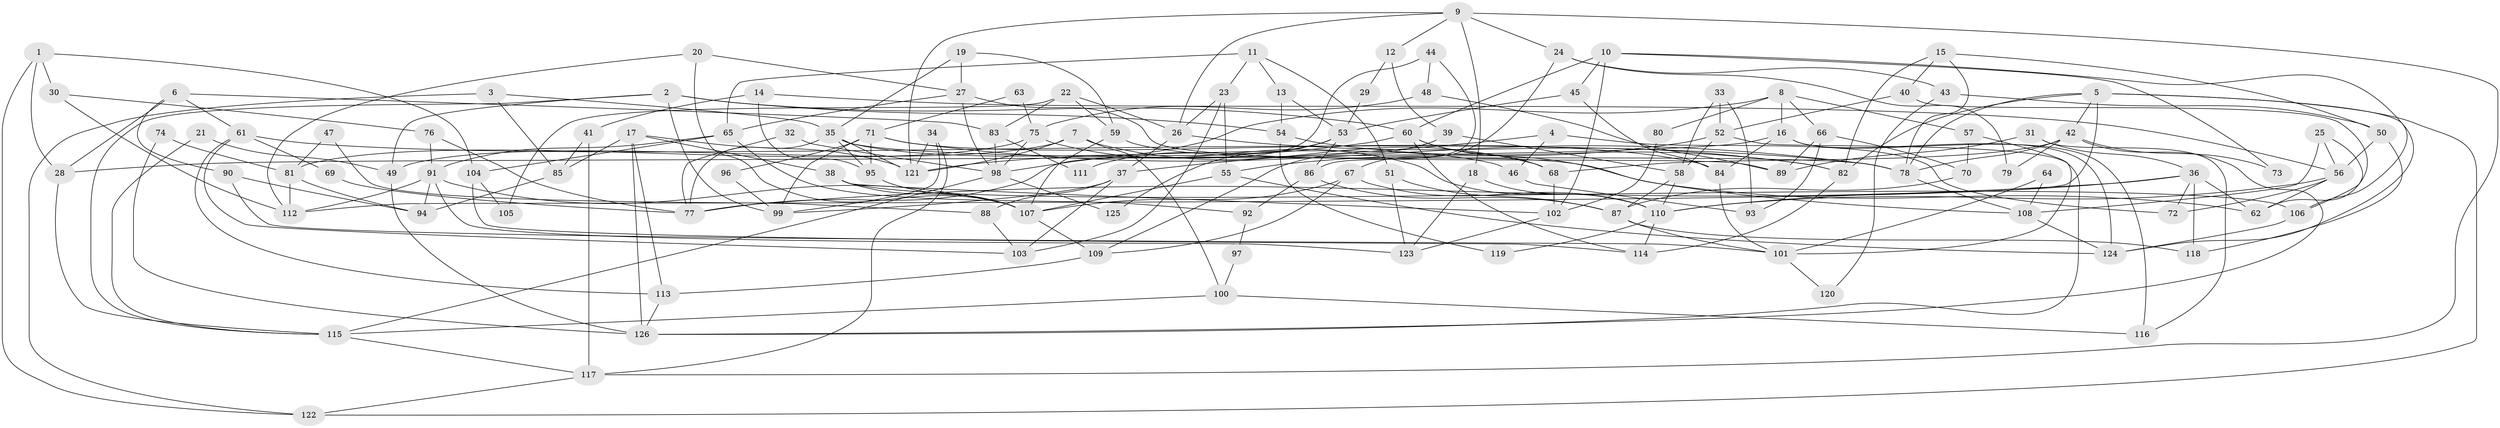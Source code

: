 // coarse degree distribution, {2: 0.24324324324324326, 5: 0.16216216216216217, 8: 0.05405405405405406, 3: 0.10810810810810811, 4: 0.1891891891891892, 7: 0.08108108108108109, 13: 0.08108108108108109, 15: 0.05405405405405406, 6: 0.02702702702702703}
// Generated by graph-tools (version 1.1) at 2025/52/03/04/25 21:52:15]
// undirected, 126 vertices, 252 edges
graph export_dot {
graph [start="1"]
  node [color=gray90,style=filled];
  1;
  2;
  3;
  4;
  5;
  6;
  7;
  8;
  9;
  10;
  11;
  12;
  13;
  14;
  15;
  16;
  17;
  18;
  19;
  20;
  21;
  22;
  23;
  24;
  25;
  26;
  27;
  28;
  29;
  30;
  31;
  32;
  33;
  34;
  35;
  36;
  37;
  38;
  39;
  40;
  41;
  42;
  43;
  44;
  45;
  46;
  47;
  48;
  49;
  50;
  51;
  52;
  53;
  54;
  55;
  56;
  57;
  58;
  59;
  60;
  61;
  62;
  63;
  64;
  65;
  66;
  67;
  68;
  69;
  70;
  71;
  72;
  73;
  74;
  75;
  76;
  77;
  78;
  79;
  80;
  81;
  82;
  83;
  84;
  85;
  86;
  87;
  88;
  89;
  90;
  91;
  92;
  93;
  94;
  95;
  96;
  97;
  98;
  99;
  100;
  101;
  102;
  103;
  104;
  105;
  106;
  107;
  108;
  109;
  110;
  111;
  112;
  113;
  114;
  115;
  116;
  117;
  118;
  119;
  120;
  121;
  122;
  123;
  124;
  125;
  126;
  1 -- 28;
  1 -- 104;
  1 -- 30;
  1 -- 122;
  2 -- 60;
  2 -- 115;
  2 -- 49;
  2 -- 54;
  2 -- 99;
  3 -- 35;
  3 -- 122;
  3 -- 85;
  4 -- 72;
  4 -- 37;
  4 -- 46;
  5 -- 122;
  5 -- 124;
  5 -- 42;
  5 -- 78;
  5 -- 82;
  5 -- 112;
  6 -- 61;
  6 -- 83;
  6 -- 28;
  6 -- 90;
  7 -- 68;
  7 -- 49;
  7 -- 100;
  7 -- 121;
  8 -- 16;
  8 -- 57;
  8 -- 66;
  8 -- 80;
  8 -- 98;
  9 -- 121;
  9 -- 18;
  9 -- 12;
  9 -- 24;
  9 -- 26;
  9 -- 117;
  10 -- 60;
  10 -- 106;
  10 -- 45;
  10 -- 73;
  10 -- 102;
  11 -- 23;
  11 -- 51;
  11 -- 13;
  11 -- 65;
  12 -- 39;
  12 -- 29;
  13 -- 54;
  13 -- 53;
  14 -- 95;
  14 -- 41;
  14 -- 56;
  15 -- 50;
  15 -- 78;
  15 -- 40;
  15 -- 82;
  16 -- 124;
  16 -- 28;
  16 -- 84;
  16 -- 116;
  17 -- 121;
  17 -- 38;
  17 -- 85;
  17 -- 113;
  17 -- 126;
  18 -- 110;
  18 -- 123;
  19 -- 27;
  19 -- 35;
  19 -- 59;
  20 -- 107;
  20 -- 112;
  20 -- 27;
  21 -- 49;
  21 -- 115;
  22 -- 59;
  22 -- 26;
  22 -- 83;
  22 -- 105;
  23 -- 26;
  23 -- 103;
  23 -- 55;
  24 -- 67;
  24 -- 43;
  24 -- 79;
  25 -- 56;
  25 -- 108;
  25 -- 106;
  26 -- 82;
  26 -- 37;
  27 -- 65;
  27 -- 89;
  27 -- 98;
  28 -- 115;
  29 -- 53;
  30 -- 112;
  30 -- 76;
  31 -- 89;
  31 -- 36;
  31 -- 116;
  32 -- 98;
  32 -- 77;
  33 -- 52;
  33 -- 58;
  33 -- 93;
  34 -- 117;
  34 -- 121;
  34 -- 99;
  35 -- 95;
  35 -- 77;
  35 -- 46;
  35 -- 78;
  35 -- 121;
  36 -- 62;
  36 -- 110;
  36 -- 72;
  36 -- 77;
  36 -- 118;
  37 -- 99;
  37 -- 88;
  37 -- 103;
  38 -- 107;
  38 -- 102;
  38 -- 106;
  39 -- 109;
  39 -- 58;
  40 -- 52;
  40 -- 62;
  41 -- 85;
  41 -- 117;
  42 -- 78;
  42 -- 68;
  42 -- 73;
  42 -- 79;
  42 -- 126;
  43 -- 50;
  43 -- 120;
  44 -- 48;
  44 -- 86;
  44 -- 77;
  45 -- 84;
  45 -- 53;
  46 -- 93;
  47 -- 81;
  47 -- 88;
  48 -- 75;
  48 -- 89;
  49 -- 126;
  50 -- 118;
  50 -- 56;
  51 -- 87;
  51 -- 123;
  52 -- 126;
  52 -- 55;
  52 -- 58;
  53 -- 86;
  53 -- 111;
  53 -- 125;
  54 -- 82;
  54 -- 119;
  55 -- 124;
  55 -- 107;
  56 -- 62;
  56 -- 72;
  56 -- 110;
  57 -- 70;
  57 -- 101;
  58 -- 110;
  58 -- 87;
  59 -- 107;
  59 -- 62;
  60 -- 114;
  60 -- 121;
  60 -- 68;
  60 -- 108;
  61 -- 78;
  61 -- 113;
  61 -- 69;
  61 -- 103;
  63 -- 75;
  63 -- 71;
  64 -- 108;
  64 -- 101;
  65 -- 91;
  65 -- 92;
  65 -- 104;
  66 -- 93;
  66 -- 70;
  66 -- 89;
  67 -- 107;
  67 -- 109;
  67 -- 110;
  68 -- 102;
  69 -- 77;
  70 -- 87;
  71 -- 99;
  71 -- 78;
  71 -- 84;
  71 -- 95;
  71 -- 96;
  74 -- 126;
  74 -- 81;
  75 -- 98;
  75 -- 110;
  75 -- 81;
  76 -- 77;
  76 -- 91;
  78 -- 108;
  80 -- 102;
  81 -- 94;
  81 -- 112;
  82 -- 114;
  83 -- 98;
  83 -- 111;
  84 -- 101;
  85 -- 94;
  86 -- 87;
  86 -- 92;
  87 -- 101;
  87 -- 118;
  88 -- 103;
  90 -- 94;
  90 -- 101;
  91 -- 112;
  91 -- 94;
  91 -- 107;
  91 -- 123;
  92 -- 97;
  95 -- 107;
  96 -- 99;
  97 -- 100;
  98 -- 115;
  98 -- 125;
  100 -- 116;
  100 -- 115;
  101 -- 120;
  102 -- 123;
  104 -- 114;
  104 -- 105;
  106 -- 124;
  107 -- 109;
  108 -- 124;
  109 -- 113;
  110 -- 114;
  110 -- 119;
  113 -- 126;
  115 -- 117;
  117 -- 122;
}
